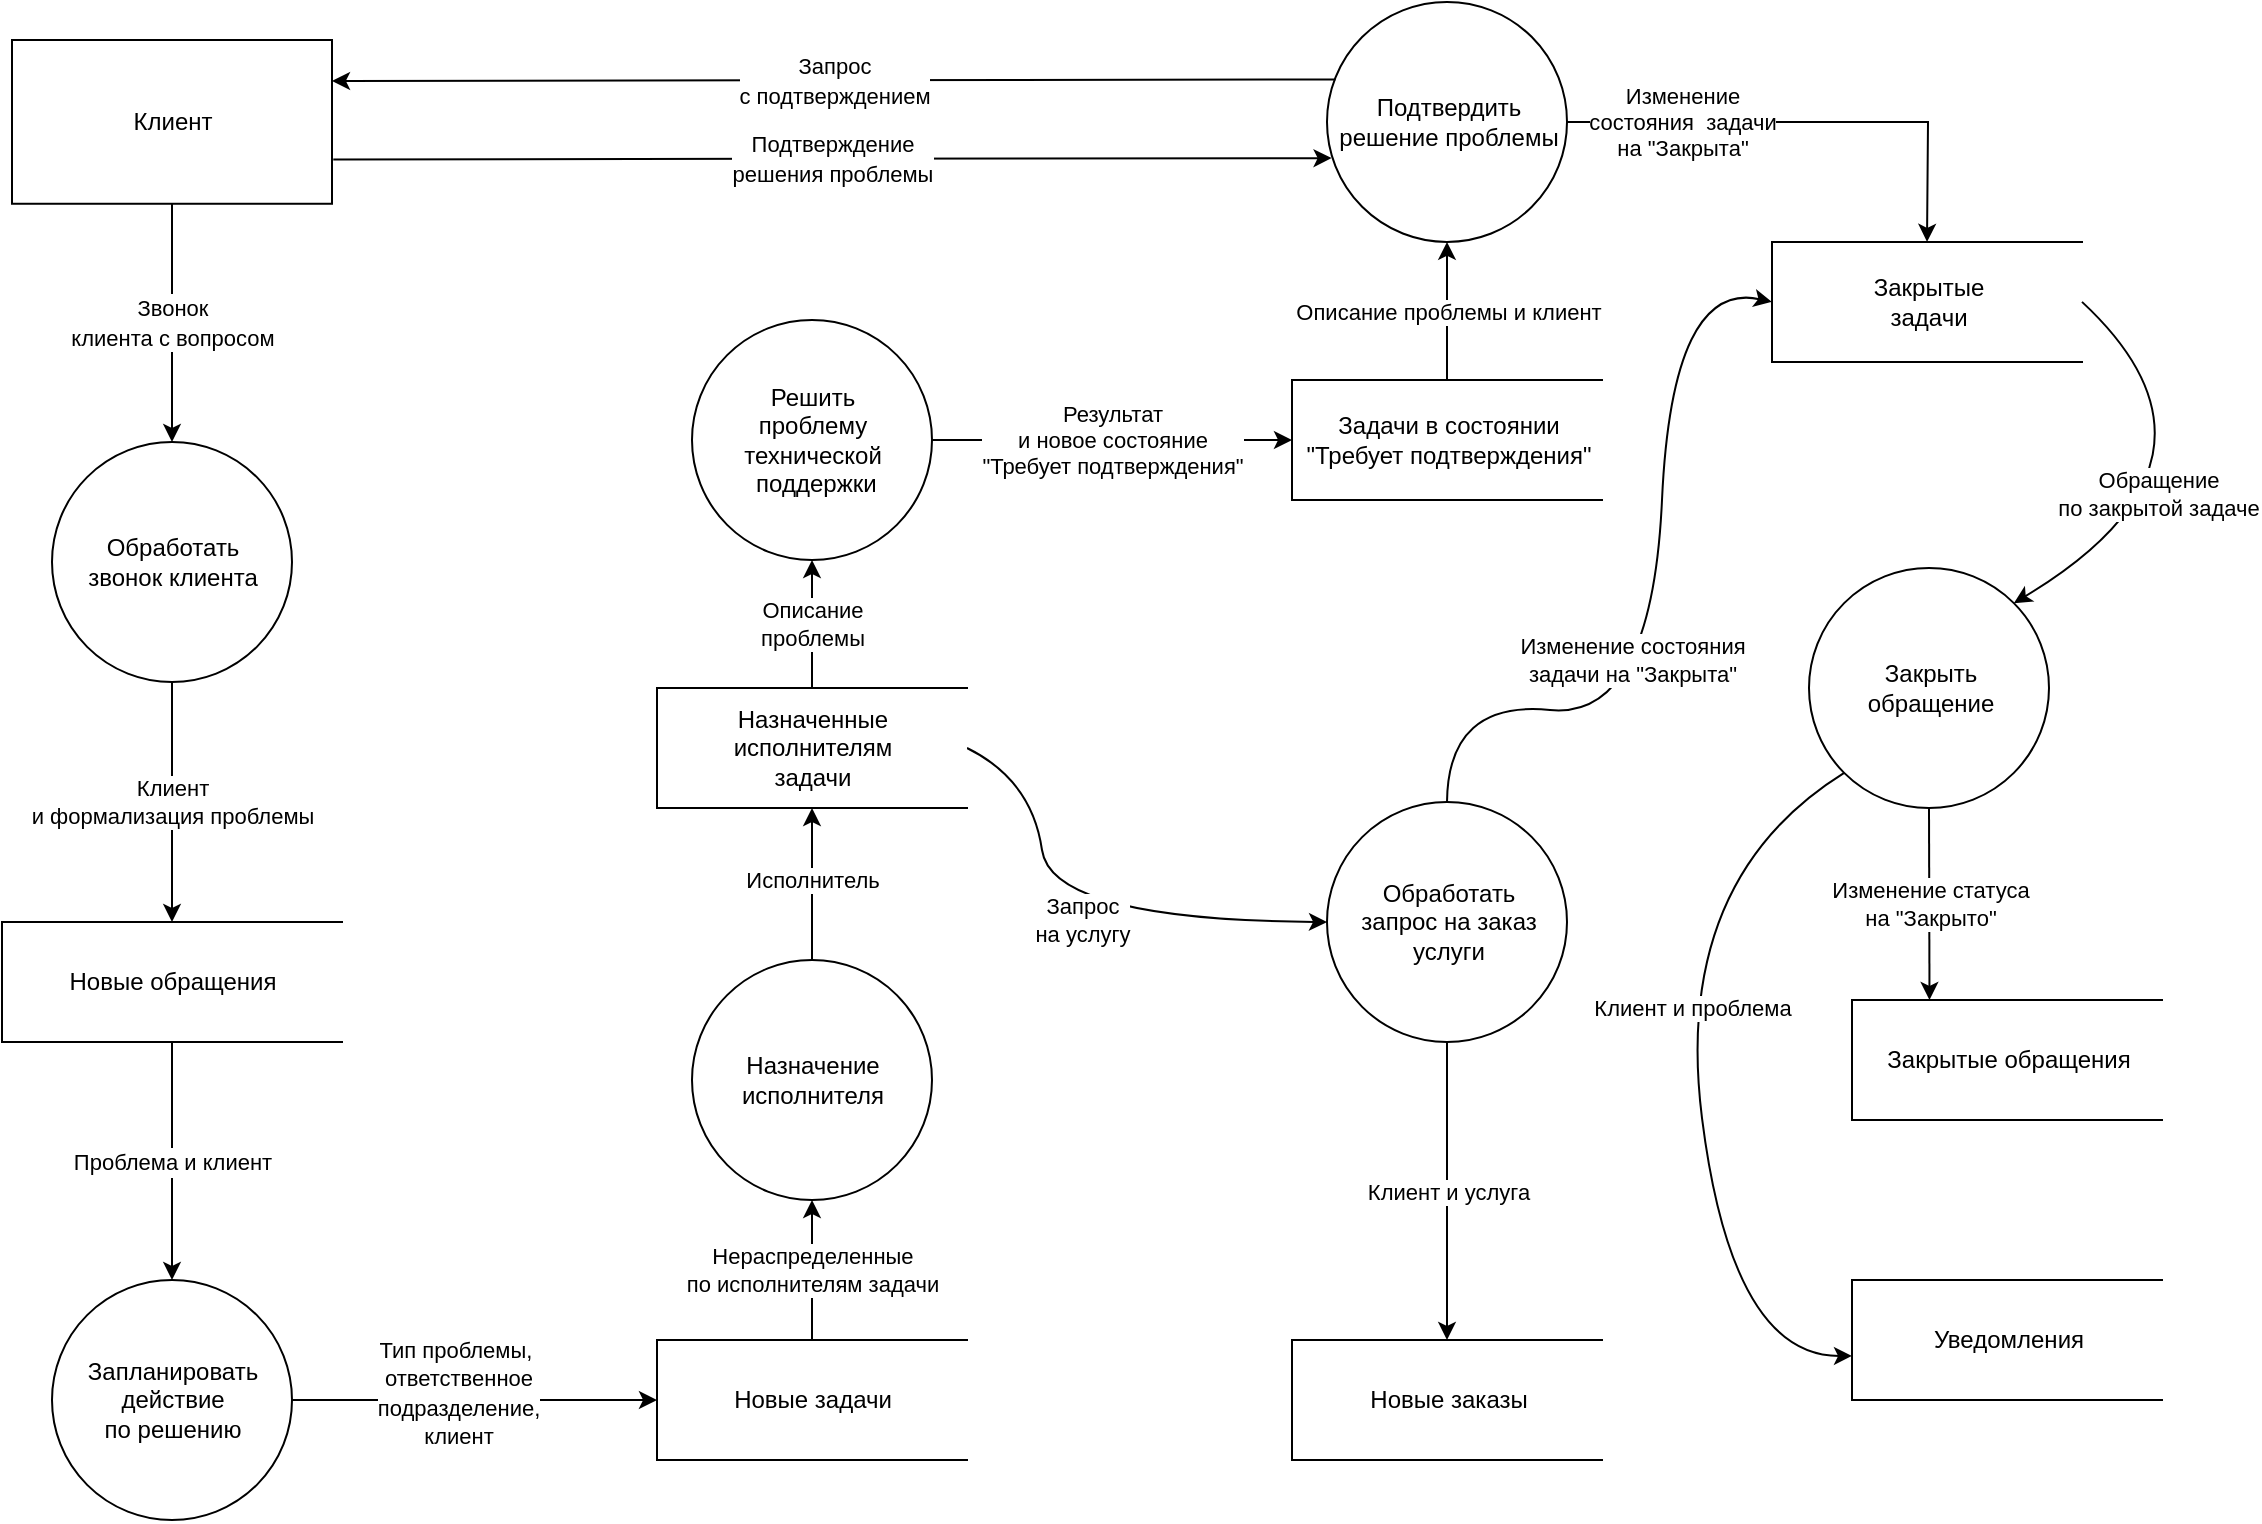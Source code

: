 <mxfile version="20.3.0" type="device" pages="4"><diagram name="Страница 1" id="a8BqA9UVd5ujnqgujZyD"><mxGraphModel dx="1422" dy="865" grid="1" gridSize="10" guides="1" tooltips="1" connect="1" arrows="1" fold="1" page="1" pageScale="1" pageWidth="1169" pageHeight="827" math="0" shadow="0"><root><mxCell id="_FKhUdgU6OP6JG6v3VSw-0"/><mxCell id="_FKhUdgU6OP6JG6v3VSw-1" parent="_FKhUdgU6OP6JG6v3VSw-0"/><mxCell id="s5q2S78wBeGa4A8wYb0C-0" value="&lt;font style=&quot;font-size: 12px;&quot;&gt;Клиент&lt;/font&gt;" style="html=1;dashed=0;whitespace=wrap;" parent="_FKhUdgU6OP6JG6v3VSw-1" vertex="1"><mxGeometry x="40" y="60" width="160" height="81.88" as="geometry"/></mxCell><mxCell id="s5q2S78wBeGa4A8wYb0C-9" value="Клиент &lt;br&gt;и формализация проблемы" style="endArrow=classic;html=1;rounded=0;exitX=0.5;exitY=1;exitDx=0;exitDy=0;" parent="_FKhUdgU6OP6JG6v3VSw-1" source="_QorGNL8OEEsqa2tfvll-0" target="bkXfRU896XSDJxhNIrK5-0" edge="1"><mxGeometry width="50" height="50" relative="1" as="geometry"><mxPoint x="480" y="150" as="sourcePoint"/><mxPoint x="210" y="510" as="targetPoint"/></mxGeometry></mxCell><mxCell id="bkXfRU896XSDJxhNIrK5-0" value="Новые обращения" style="html=1;dashed=0;whitespace=wrap;shape=partialRectangle;right=0;" parent="_FKhUdgU6OP6JG6v3VSw-1" vertex="1"><mxGeometry x="35" y="501" width="170" height="60" as="geometry"/></mxCell><mxCell id="_QorGNL8OEEsqa2tfvll-0" value="&lt;span style=&quot;&quot;&gt;Обработать&lt;br&gt;звонок клиента&lt;br&gt;&lt;/span&gt;" style="shape=ellipse;html=1;dashed=0;whitespace=wrap;perimeter=ellipsePerimeter;" parent="_FKhUdgU6OP6JG6v3VSw-1" vertex="1"><mxGeometry x="60" y="261" width="120" height="120" as="geometry"/></mxCell><mxCell id="_QorGNL8OEEsqa2tfvll-3" value="&lt;span style=&quot;&quot;&gt;Запланировать&lt;br&gt;действие &lt;br&gt;по решению&lt;br&gt;&lt;/span&gt;" style="shape=ellipse;html=1;dashed=0;whitespace=wrap;perimeter=ellipsePerimeter;" parent="_FKhUdgU6OP6JG6v3VSw-1" vertex="1"><mxGeometry x="60" y="680" width="120" height="120" as="geometry"/></mxCell><mxCell id="_QorGNL8OEEsqa2tfvll-14" value="Новые задачи" style="html=1;dashed=0;whitespace=wrap;shape=partialRectangle;right=0;" parent="_FKhUdgU6OP6JG6v3VSw-1" vertex="1"><mxGeometry x="362.5" y="710" width="155" height="60" as="geometry"/></mxCell><mxCell id="_QorGNL8OEEsqa2tfvll-16" value="&lt;span style=&quot;&quot;&gt;Решить&lt;br&gt;проблему&lt;br&gt;технической&lt;br&gt;&amp;nbsp;поддержки&lt;br&gt;&lt;/span&gt;" style="shape=ellipse;html=1;dashed=0;whitespace=wrap;perimeter=ellipsePerimeter;" parent="_FKhUdgU6OP6JG6v3VSw-1" vertex="1"><mxGeometry x="380" y="200.0" width="120" height="120" as="geometry"/></mxCell><mxCell id="_QorGNL8OEEsqa2tfvll-33" value="&lt;font style=&quot;font-size: 11px;&quot;&gt;Звонок &lt;br&gt;клиента с вопросом&lt;/font&gt;" style="endArrow=classic;html=1;rounded=0;fontSize=12;exitX=0.5;exitY=1;exitDx=0;exitDy=0;entryX=0.5;entryY=0;entryDx=0;entryDy=0;" parent="_FKhUdgU6OP6JG6v3VSw-1" source="s5q2S78wBeGa4A8wYb0C-0" target="_QorGNL8OEEsqa2tfvll-0" edge="1"><mxGeometry width="50" height="50" relative="1" as="geometry"><mxPoint x="960" y="540" as="sourcePoint"/><mxPoint x="1010" y="490" as="targetPoint"/></mxGeometry></mxCell><mxCell id="_QorGNL8OEEsqa2tfvll-42" value="&lt;span style=&quot;font-size: 11px;&quot;&gt;Проблема и клиент&lt;/span&gt;" style="endArrow=classic;html=1;rounded=0;fontSize=12;exitX=0.5;exitY=1;exitDx=0;exitDy=0;entryX=0.5;entryY=0;entryDx=0;entryDy=0;" parent="_FKhUdgU6OP6JG6v3VSw-1" edge="1"><mxGeometry width="50" height="50" relative="1" as="geometry"><mxPoint x="120" y="561.0" as="sourcePoint"/><mxPoint x="120" y="680" as="targetPoint"/></mxGeometry></mxCell><mxCell id="_QorGNL8OEEsqa2tfvll-50" value="&lt;span style=&quot;font-size: 11px;&quot;&gt;Тип проблемы,&amp;nbsp;&lt;br&gt;ответственное &lt;br&gt;подразделение,&lt;br&gt;клиент&lt;br&gt;&lt;/span&gt;" style="endArrow=classic;html=1;rounded=0;fontSize=12;exitX=1;exitY=0.5;exitDx=0;exitDy=0;entryX=0;entryY=0.5;entryDx=0;entryDy=0;" parent="_FKhUdgU6OP6JG6v3VSw-1" source="_QorGNL8OEEsqa2tfvll-3" target="_QorGNL8OEEsqa2tfvll-14" edge="1"><mxGeometry x="-0.091" y="3" width="50" height="50" relative="1" as="geometry"><mxPoint x="490" y="610" as="sourcePoint"/><mxPoint x="300" y="750" as="targetPoint"/><mxPoint y="-1" as="offset"/></mxGeometry></mxCell><mxCell id="_QorGNL8OEEsqa2tfvll-51" value="&lt;span style=&quot;&quot;&gt;Обработать &lt;br&gt;запрос на заказ &lt;br&gt;услуги&lt;br&gt;&lt;/span&gt;" style="shape=ellipse;html=1;dashed=0;whitespace=wrap;perimeter=ellipsePerimeter;" parent="_FKhUdgU6OP6JG6v3VSw-1" vertex="1"><mxGeometry x="697.5" y="441" width="120" height="120" as="geometry"/></mxCell><mxCell id="_QorGNL8OEEsqa2tfvll-58" value="Задачи в состоянии&lt;br&gt;&quot;Требует подтверждения&quot;" style="html=1;dashed=0;whitespace=wrap;shape=partialRectangle;right=0;" parent="_FKhUdgU6OP6JG6v3VSw-1" vertex="1"><mxGeometry x="680" y="230" width="155" height="60" as="geometry"/></mxCell><mxCell id="_QorGNL8OEEsqa2tfvll-59" value="&lt;span style=&quot;&quot;&gt;Подтвердить &lt;br&gt;решение проблемы&lt;br&gt;&lt;/span&gt;" style="shape=ellipse;html=1;dashed=0;whitespace=wrap;perimeter=ellipsePerimeter;" parent="_FKhUdgU6OP6JG6v3VSw-1" vertex="1"><mxGeometry x="697.5" y="40.94" width="120" height="120" as="geometry"/></mxCell><mxCell id="_QorGNL8OEEsqa2tfvll-61" value="Закрытые&lt;br&gt;задачи" style="html=1;dashed=0;whitespace=wrap;shape=partialRectangle;right=0;" parent="_FKhUdgU6OP6JG6v3VSw-1" vertex="1"><mxGeometry x="920" y="160.94" width="155" height="60" as="geometry"/></mxCell><mxCell id="_QorGNL8OEEsqa2tfvll-63" value="&lt;span style=&quot;&quot;&gt;Закрыть&lt;br&gt;обращение&lt;br&gt;&lt;/span&gt;" style="shape=ellipse;html=1;dashed=0;whitespace=wrap;perimeter=ellipsePerimeter;" parent="_FKhUdgU6OP6JG6v3VSw-1" vertex="1"><mxGeometry x="938.5" y="324" width="120" height="120" as="geometry"/></mxCell><mxCell id="_QorGNL8OEEsqa2tfvll-64" value="Закрытые обращения" style="html=1;dashed=0;whitespace=wrap;shape=partialRectangle;right=0;" parent="_FKhUdgU6OP6JG6v3VSw-1" vertex="1"><mxGeometry x="960" y="540" width="155" height="60" as="geometry"/></mxCell><mxCell id="_QorGNL8OEEsqa2tfvll-65" value="Уведомления" style="html=1;dashed=0;whitespace=wrap;shape=partialRectangle;right=0;" parent="_FKhUdgU6OP6JG6v3VSw-1" vertex="1"><mxGeometry x="960" y="680" width="155" height="60" as="geometry"/></mxCell><mxCell id="_QorGNL8OEEsqa2tfvll-68" value="Новые заказы" style="html=1;dashed=0;whitespace=wrap;shape=partialRectangle;right=0;" parent="_FKhUdgU6OP6JG6v3VSw-1" vertex="1"><mxGeometry x="680" y="710" width="155" height="60" as="geometry"/></mxCell><mxCell id="_QorGNL8OEEsqa2tfvll-73" value="&lt;span style=&quot;font-size: 11px;&quot;&gt;Запрос &lt;br&gt;с подтверждением&lt;/span&gt;" style="endArrow=classic;html=1;rounded=0;fontSize=12;entryX=1;entryY=0.25;entryDx=0;entryDy=0;exitX=0.035;exitY=0.323;exitDx=0;exitDy=0;exitPerimeter=0;" parent="_FKhUdgU6OP6JG6v3VSw-1" source="_QorGNL8OEEsqa2tfvll-59" target="s5q2S78wBeGa4A8wYb0C-0" edge="1"><mxGeometry width="50" height="50" relative="1" as="geometry"><mxPoint x="380" y="80" as="sourcePoint"/><mxPoint x="130" y="271.0" as="targetPoint"/></mxGeometry></mxCell><mxCell id="_QorGNL8OEEsqa2tfvll-75" value="&lt;span style=&quot;font-size: 11px;&quot;&gt;Подтверждение&lt;br&gt;решения проблемы&lt;br&gt;&lt;/span&gt;" style="endArrow=classic;html=1;rounded=0;fontSize=12;entryX=0.019;entryY=0.651;entryDx=0;entryDy=0;entryPerimeter=0;exitX=1.004;exitY=0.729;exitDx=0;exitDy=0;exitPerimeter=0;" parent="_FKhUdgU6OP6JG6v3VSw-1" source="s5q2S78wBeGa4A8wYb0C-0" target="_QorGNL8OEEsqa2tfvll-59" edge="1"><mxGeometry width="50" height="50" relative="1" as="geometry"><mxPoint x="210" y="110" as="sourcePoint"/><mxPoint x="380" y="119" as="targetPoint"/></mxGeometry></mxCell><mxCell id="_QorGNL8OEEsqa2tfvll-79" value="Описание &lt;br&gt;проблемы" style="endArrow=classic;html=1;rounded=0;fontSize=11;exitX=0.5;exitY=0;exitDx=0;exitDy=0;entryX=0.5;entryY=1;entryDx=0;entryDy=0;" parent="_FKhUdgU6OP6JG6v3VSw-1" source="-1kvfn6ZixIKhNCawFeL-2" target="_QorGNL8OEEsqa2tfvll-16" edge="1"><mxGeometry width="50" height="50" relative="1" as="geometry"><mxPoint x="797.5" y="585.53" as="sourcePoint"/><mxPoint x="570" y="330" as="targetPoint"/></mxGeometry></mxCell><mxCell id="_QorGNL8OEEsqa2tfvll-80" value="Запрос&lt;br&gt;на услугу" style="curved=1;endArrow=classic;html=1;rounded=0;fontSize=11;entryX=0;entryY=0.5;entryDx=0;entryDy=0;exitX=1;exitY=0.5;exitDx=0;exitDy=0;" parent="_FKhUdgU6OP6JG6v3VSw-1" source="-1kvfn6ZixIKhNCawFeL-2" target="_QorGNL8OEEsqa2tfvll-51" edge="1"><mxGeometry width="50" height="50" relative="1" as="geometry"><mxPoint x="897.5" y="585.53" as="sourcePoint"/><mxPoint x="989.5" y="349.53" as="targetPoint"/><Array as="points"><mxPoint x="550" y="430"/><mxPoint x="560" y="500"/></Array></mxGeometry></mxCell><mxCell id="_QorGNL8OEEsqa2tfvll-81" value="Клиент и услуга" style="endArrow=classic;html=1;rounded=0;fontSize=11;entryX=0.5;entryY=0;entryDx=0;entryDy=0;exitX=0.5;exitY=1;exitDx=0;exitDy=0;" parent="_FKhUdgU6OP6JG6v3VSw-1" source="_QorGNL8OEEsqa2tfvll-51" target="_QorGNL8OEEsqa2tfvll-68" edge="1"><mxGeometry width="50" height="50" relative="1" as="geometry"><mxPoint x="997.5" y="335.53" as="sourcePoint"/><mxPoint x="1047.5" y="285.53" as="targetPoint"/></mxGeometry></mxCell><mxCell id="_QorGNL8OEEsqa2tfvll-82" value="Результат &lt;br&gt;и&amp;nbsp;новое состояние&lt;br&gt;&quot;Требует подтверждения&quot;" style="endArrow=classic;html=1;rounded=0;fontSize=11;entryX=0;entryY=0.5;entryDx=0;entryDy=0;exitX=1;exitY=0.5;exitDx=0;exitDy=0;" parent="_FKhUdgU6OP6JG6v3VSw-1" source="_QorGNL8OEEsqa2tfvll-16" target="_QorGNL8OEEsqa2tfvll-58" edge="1"><mxGeometry width="50" height="50" relative="1" as="geometry"><mxPoint x="620" y="140" as="sourcePoint"/><mxPoint x="987.5" y="225.53" as="targetPoint"/></mxGeometry></mxCell><mxCell id="_QorGNL8OEEsqa2tfvll-83" value="Описание проблемы и клиент" style="endArrow=classic;html=1;rounded=0;fontSize=11;entryX=0.5;entryY=1;entryDx=0;entryDy=0;exitX=0.5;exitY=0;exitDx=0;exitDy=0;" parent="_FKhUdgU6OP6JG6v3VSw-1" source="_QorGNL8OEEsqa2tfvll-58" target="_QorGNL8OEEsqa2tfvll-59" edge="1"><mxGeometry width="50" height="50" relative="1" as="geometry"><mxPoint x="747.5" y="145.53" as="sourcePoint"/><mxPoint x="807.5" y="276.53" as="targetPoint"/></mxGeometry></mxCell><mxCell id="_QorGNL8OEEsqa2tfvll-84" value="Изменение состояния &lt;br&gt;задачи&amp;nbsp;на&amp;nbsp;&quot;Закрыта&quot;" style="endArrow=classic;html=1;fontSize=11;exitX=0.5;exitY=0;exitDx=0;exitDy=0;entryX=0;entryY=0.5;entryDx=0;entryDy=0;curved=1;" parent="_FKhUdgU6OP6JG6v3VSw-1" source="_QorGNL8OEEsqa2tfvll-51" target="_QorGNL8OEEsqa2tfvll-61" edge="1"><mxGeometry x="-0.139" y="11" width="50" height="50" relative="1" as="geometry"><mxPoint x="807.5" y="396.53" as="sourcePoint"/><mxPoint x="807.5" y="276.53" as="targetPoint"/><Array as="points"><mxPoint x="758" y="390"/><mxPoint x="860" y="400"/><mxPoint x="870" y="180"/></Array><mxPoint as="offset"/></mxGeometry></mxCell><mxCell id="_QorGNL8OEEsqa2tfvll-87" value="Изменение &lt;br&gt;состояния&amp;nbsp; задачи&lt;br&gt;на &quot;Закрыта&quot;" style="endArrow=classic;html=1;rounded=0;fontSize=11;exitX=1;exitY=0.5;exitDx=0;exitDy=0;entryX=0.5;entryY=0;entryDx=0;entryDy=0;" parent="_FKhUdgU6OP6JG6v3VSw-1" source="_QorGNL8OEEsqa2tfvll-59" target="_QorGNL8OEEsqa2tfvll-61" edge="1"><mxGeometry x="-0.519" width="50" height="50" relative="1" as="geometry"><mxPoint x="857.5" y="16.47" as="sourcePoint"/><mxPoint x="1057.5" y="35.53" as="targetPoint"/><Array as="points"><mxPoint x="998" y="101"/></Array><mxPoint as="offset"/></mxGeometry></mxCell><mxCell id="Oh5mBKJDk__8ns4gwKkB-0" value="Обращение&lt;br&gt;по закрытой задаче" style="curved=1;endArrow=classic;html=1;rounded=0;exitX=1;exitY=0.5;exitDx=0;exitDy=0;entryX=1;entryY=0;entryDx=0;entryDy=0;" parent="_FKhUdgU6OP6JG6v3VSw-1" source="_QorGNL8OEEsqa2tfvll-61" target="_QorGNL8OEEsqa2tfvll-63" edge="1"><mxGeometry x="0.293" y="-9" width="50" height="50" relative="1" as="geometry"><mxPoint x="1166.5" y="201.53" as="sourcePoint"/><mxPoint x="1277.5" y="185.53" as="targetPoint"/><Array as="points"><mxPoint x="1160" y="270"/></Array><mxPoint as="offset"/></mxGeometry></mxCell><mxCell id="-1kvfn6ZixIKhNCawFeL-0" value="&lt;span style=&quot;&quot;&gt;Назначение &lt;br&gt;исполнителя&lt;br&gt;&lt;/span&gt;" style="shape=ellipse;html=1;dashed=0;whitespace=wrap;perimeter=ellipsePerimeter;" parent="_FKhUdgU6OP6JG6v3VSw-1" vertex="1"><mxGeometry x="380" y="520" width="120" height="120" as="geometry"/></mxCell><mxCell id="-1kvfn6ZixIKhNCawFeL-1" value="Нераспределенные &lt;br&gt;по исполнителям задачи" style="endArrow=classic;html=1;rounded=0;fontSize=11;entryX=0.5;entryY=1;entryDx=0;entryDy=0;exitX=0.5;exitY=0;exitDx=0;exitDy=0;" parent="_FKhUdgU6OP6JG6v3VSw-1" source="_QorGNL8OEEsqa2tfvll-14" target="-1kvfn6ZixIKhNCawFeL-0" edge="1"><mxGeometry width="50" height="50" relative="1" as="geometry"><mxPoint x="807.5" y="595.53" as="sourcePoint"/><mxPoint x="807.5" y="516.53" as="targetPoint"/><Array as="points"><mxPoint x="440" y="660"/></Array></mxGeometry></mxCell><mxCell id="-1kvfn6ZixIKhNCawFeL-2" value="Назначенные &lt;br&gt;исполнителям&lt;br&gt;задачи" style="html=1;dashed=0;whitespace=wrap;shape=partialRectangle;right=0;" parent="_FKhUdgU6OP6JG6v3VSw-1" vertex="1"><mxGeometry x="362.5" y="384" width="155" height="60" as="geometry"/></mxCell><mxCell id="-1kvfn6ZixIKhNCawFeL-3" value="Исполнитель" style="endArrow=classic;html=1;rounded=0;fontSize=11;exitX=0.5;exitY=0;exitDx=0;exitDy=0;entryX=0.5;entryY=1;entryDx=0;entryDy=0;" parent="_FKhUdgU6OP6JG6v3VSw-1" source="-1kvfn6ZixIKhNCawFeL-0" target="-1kvfn6ZixIKhNCawFeL-2" edge="1"><mxGeometry x="0.053" width="50" height="50" relative="1" as="geometry"><mxPoint x="440" y="360" as="sourcePoint"/><mxPoint x="430" y="430" as="targetPoint"/><Array as="points"/><mxPoint as="offset"/></mxGeometry></mxCell><mxCell id="-1kvfn6ZixIKhNCawFeL-7" value="Изменение статуса&lt;br&gt;на &quot;Закрыто&quot;" style="endArrow=classic;html=1;curved=1;exitX=0.5;exitY=1;exitDx=0;exitDy=0;entryX=0.25;entryY=0;entryDx=0;entryDy=0;" parent="_FKhUdgU6OP6JG6v3VSw-1" source="_QorGNL8OEEsqa2tfvll-63" target="_QorGNL8OEEsqa2tfvll-64" edge="1"><mxGeometry width="50" height="50" relative="1" as="geometry"><mxPoint x="920" y="460" as="sourcePoint"/><mxPoint x="910" y="560" as="targetPoint"/></mxGeometry></mxCell><mxCell id="-1kvfn6ZixIKhNCawFeL-8" value="Клиент и проблема" style="curved=1;endArrow=classic;html=1;rounded=0;exitX=0;exitY=1;exitDx=0;exitDy=0;entryX=0;entryY=0.633;entryDx=0;entryDy=0;entryPerimeter=0;" parent="_FKhUdgU6OP6JG6v3VSw-1" source="_QorGNL8OEEsqa2tfvll-63" target="_QorGNL8OEEsqa2tfvll-65" edge="1"><mxGeometry x="-0.17" y="2" width="50" height="50" relative="1" as="geometry"><mxPoint x="884.07" y="455.68" as="sourcePoint"/><mxPoint x="849.996" y="606.314" as="targetPoint"/><Array as="points"><mxPoint x="870" y="480"/><mxPoint x="900" y="718"/></Array><mxPoint as="offset"/></mxGeometry></mxCell></root></mxGraphModel></diagram><diagram name="Копия Страница 1" id="OEfewZnR2KkwliLayD4Q"><mxGraphModel dx="1422" dy="865" grid="1" gridSize="10" guides="1" tooltips="1" connect="1" arrows="1" fold="1" page="1" pageScale="1" pageWidth="1169" pageHeight="827" math="0" shadow="0"><root><mxCell id="3AWddz-iU3LZQYLlMrtQ-0"/><mxCell id="3AWddz-iU3LZQYLlMrtQ-1" parent="3AWddz-iU3LZQYLlMrtQ-0"/><mxCell id="3AWddz-iU3LZQYLlMrtQ-2" value="&lt;font style=&quot;font-size: 14px&quot;&gt;Пользователь&lt;/font&gt;" style="html=1;dashed=0;whitespace=wrap;" vertex="1" parent="3AWddz-iU3LZQYLlMrtQ-1"><mxGeometry x="110" y="400" width="210" height="119" as="geometry"/></mxCell><mxCell id="3AWddz-iU3LZQYLlMrtQ-3" value="&lt;span style=&quot;font-size: 14px;&quot;&gt;Регистрация &lt;br&gt;обращения&lt;br&gt;&lt;/span&gt;" style="shape=ellipse;html=1;dashed=0;whitespace=wrap;perimeter=ellipsePerimeter;" vertex="1" parent="3AWddz-iU3LZQYLlMrtQ-1"><mxGeometry x="1550" y="240" width="140" height="130.25" as="geometry"/></mxCell><mxCell id="3AWddz-iU3LZQYLlMrtQ-4" value="" style="endArrow=classic;html=1;rounded=0;exitX=0.25;exitY=1;exitDx=0;exitDy=0;entryX=0.25;entryY=0;entryDx=0;entryDy=0;" edge="1" parent="3AWddz-iU3LZQYLlMrtQ-1" source="3AWddz-iU3LZQYLlMrtQ-12" target="3AWddz-iU3LZQYLlMrtQ-2"><mxGeometry width="50" height="50" relative="1" as="geometry"><mxPoint x="460" y="304.12" as="sourcePoint"/><mxPoint x="280" y="479" as="targetPoint"/></mxGeometry></mxCell><mxCell id="3AWddz-iU3LZQYLlMrtQ-5" value="Информация &lt;br&gt;о проблеме" style="edgeLabel;html=1;align=center;verticalAlign=middle;resizable=0;points=[];" vertex="1" connectable="0" parent="3AWddz-iU3LZQYLlMrtQ-4"><mxGeometry x="-0.517" y="-1" relative="1" as="geometry"><mxPoint x="1" y="32" as="offset"/></mxGeometry></mxCell><mxCell id="3AWddz-iU3LZQYLlMrtQ-6" value="&lt;span style=&quot;font-size: 14px;&quot;&gt;Создание задачи&lt;/span&gt;" style="shape=ellipse;html=1;dashed=0;whitespace=wrap;perimeter=ellipsePerimeter;" vertex="1" parent="3AWddz-iU3LZQYLlMrtQ-1"><mxGeometry x="1830" y="240" width="140" height="130.25" as="geometry"/></mxCell><mxCell id="3AWddz-iU3LZQYLlMrtQ-7" value="Информация&lt;br&gt;об обращении" style="endArrow=classic;html=1;rounded=0;exitX=1;exitY=0.5;exitDx=0;exitDy=0;entryX=0;entryY=0.5;entryDx=0;entryDy=0;" edge="1" parent="3AWddz-iU3LZQYLlMrtQ-1" source="3AWddz-iU3LZQYLlMrtQ-3" target="3AWddz-iU3LZQYLlMrtQ-6"><mxGeometry y="-20" width="50" height="50" relative="1" as="geometry"><mxPoint x="1700" y="304.62" as="sourcePoint"/><mxPoint x="1790" y="304.62" as="targetPoint"/><mxPoint as="offset"/></mxGeometry></mxCell><mxCell id="3AWddz-iU3LZQYLlMrtQ-8" value="Обращение" style="html=1;dashed=0;whitespace=wrap;shape=partialRectangle;right=0;" vertex="1" parent="3AWddz-iU3LZQYLlMrtQ-1"><mxGeometry x="1550" y="465.62" width="140" height="30" as="geometry"/></mxCell><mxCell id="3AWddz-iU3LZQYLlMrtQ-9" value="Описание задачи" style="endArrow=classic;html=1;rounded=0;exitX=0.5;exitY=1;exitDx=0;exitDy=0;entryX=0.5;entryY=0;entryDx=0;entryDy=0;" edge="1" parent="3AWddz-iU3LZQYLlMrtQ-1" source="3AWddz-iU3LZQYLlMrtQ-6" target="3AWddz-iU3LZQYLlMrtQ-11"><mxGeometry width="50" height="50" relative="1" as="geometry"><mxPoint x="1740.0" y="315.125" as="sourcePoint"/><mxPoint x="2010" y="415.62" as="targetPoint"/></mxGeometry></mxCell><mxCell id="3AWddz-iU3LZQYLlMrtQ-10" value="Описание &lt;br&gt;проблемы" style="endArrow=classic;html=1;rounded=0;exitX=0.5;exitY=1;exitDx=0;exitDy=0;entryX=0.5;entryY=0;entryDx=0;entryDy=0;" edge="1" parent="3AWddz-iU3LZQYLlMrtQ-1" source="3AWddz-iU3LZQYLlMrtQ-3" target="3AWddz-iU3LZQYLlMrtQ-8"><mxGeometry width="50" height="50" relative="1" as="geometry"><mxPoint x="1870" y="380.25" as="sourcePoint"/><mxPoint x="1870" y="475.62" as="targetPoint"/></mxGeometry></mxCell><mxCell id="3AWddz-iU3LZQYLlMrtQ-11" value="Задача" style="html=1;dashed=0;whitespace=wrap;shape=partialRectangle;right=0;" vertex="1" parent="3AWddz-iU3LZQYLlMrtQ-1"><mxGeometry x="1830" y="465.62" width="140" height="30" as="geometry"/></mxCell><mxCell id="3AWddz-iU3LZQYLlMrtQ-12" value="&lt;font style=&quot;font-size: 14px&quot;&gt;Клиент&lt;/font&gt;" style="html=1;dashed=0;whitespace=wrap;" vertex="1" parent="3AWddz-iU3LZQYLlMrtQ-1"><mxGeometry x="110" y="120" width="210" height="119" as="geometry"/></mxCell><mxCell id="3AWddz-iU3LZQYLlMrtQ-13" value="&lt;span style=&quot;font-size: 14px;&quot;&gt;Обработка &lt;br&gt;задачи&lt;br&gt;&lt;/span&gt;" style="shape=ellipse;html=1;dashed=0;whitespace=wrap;perimeter=ellipsePerimeter;" vertex="1" parent="3AWddz-iU3LZQYLlMrtQ-1"><mxGeometry x="1040" y="400" width="120" height="120" as="geometry"/></mxCell><mxCell id="3AWddz-iU3LZQYLlMrtQ-14" value="Описание &lt;br&gt;проблемы" style="endArrow=classic;html=1;rounded=0;exitX=1;exitY=0.5;exitDx=0;exitDy=0;entryX=0;entryY=0.5;entryDx=0;entryDy=0;" edge="1" parent="3AWddz-iU3LZQYLlMrtQ-1" source="3AWddz-iU3LZQYLlMrtQ-2" target="3AWddz-iU3LZQYLlMrtQ-17"><mxGeometry width="50" height="50" relative="1" as="geometry"><mxPoint x="320" y="510.25" as="sourcePoint"/><mxPoint x="450" y="460" as="targetPoint"/></mxGeometry></mxCell><mxCell id="3AWddz-iU3LZQYLlMrtQ-15" value="" style="endArrow=classic;html=1;rounded=0;entryX=0.75;entryY=1;entryDx=0;entryDy=0;exitX=0.75;exitY=0;exitDx=0;exitDy=0;" edge="1" parent="3AWddz-iU3LZQYLlMrtQ-1" source="3AWddz-iU3LZQYLlMrtQ-2" target="3AWddz-iU3LZQYLlMrtQ-12"><mxGeometry width="50" height="50" relative="1" as="geometry"><mxPoint x="670" y="380" as="sourcePoint"/><mxPoint x="670" y="210" as="targetPoint"/></mxGeometry></mxCell><mxCell id="3AWddz-iU3LZQYLlMrtQ-16" value="Уведомление &lt;br&gt;о решении" style="edgeLabel;html=1;align=center;verticalAlign=middle;resizable=0;points=[];" vertex="1" connectable="0" parent="3AWddz-iU3LZQYLlMrtQ-15"><mxGeometry x="-0.517" y="-1" relative="1" as="geometry"><mxPoint x="1" y="-51" as="offset"/></mxGeometry></mxCell><mxCell id="3AWddz-iU3LZQYLlMrtQ-17" value="&lt;span style=&quot;font-size: 14px;&quot;&gt;Создание&lt;br&gt;обращения&lt;br&gt;&lt;/span&gt;" style="shape=ellipse;html=1;dashed=0;whitespace=wrap;perimeter=ellipsePerimeter;" vertex="1" parent="3AWddz-iU3LZQYLlMrtQ-1"><mxGeometry x="480" y="400" width="120" height="120" as="geometry"/></mxCell><mxCell id="3AWddz-iU3LZQYLlMrtQ-18" value="Обращение" style="html=1;dashed=0;whitespace=wrap;shape=partialRectangle;right=0;" vertex="1" parent="3AWddz-iU3LZQYLlMrtQ-1"><mxGeometry x="470" y="611" width="140" height="30" as="geometry"/></mxCell><mxCell id="3AWddz-iU3LZQYLlMrtQ-19" value="Обращение" style="endArrow=classic;html=1;rounded=0;exitX=0.5;exitY=1;exitDx=0;exitDy=0;entryX=0.5;entryY=0;entryDx=0;entryDy=0;" edge="1" parent="3AWddz-iU3LZQYLlMrtQ-1" source="3AWddz-iU3LZQYLlMrtQ-17" target="3AWddz-iU3LZQYLlMrtQ-18"><mxGeometry width="50" height="50" relative="1" as="geometry"><mxPoint x="370" y="470.5" as="sourcePoint"/><mxPoint x="490" y="471" as="targetPoint"/></mxGeometry></mxCell><mxCell id="3AWddz-iU3LZQYLlMrtQ-20" value="&lt;span style=&quot;font-size: 14px;&quot;&gt;Создание задачи&lt;br&gt;&lt;/span&gt;" style="shape=ellipse;html=1;dashed=0;whitespace=wrap;perimeter=ellipsePerimeter;" vertex="1" parent="3AWddz-iU3LZQYLlMrtQ-1"><mxGeometry x="760" y="400" width="120" height="120" as="geometry"/></mxCell><mxCell id="3AWddz-iU3LZQYLlMrtQ-21" value="Идентификатор&lt;br&gt;обращения" style="endArrow=classic;html=1;rounded=0;exitX=1;exitY=0.5;exitDx=0;exitDy=0;entryX=0;entryY=0.5;entryDx=0;entryDy=0;" edge="1" parent="3AWddz-iU3LZQYLlMrtQ-1" source="3AWddz-iU3LZQYLlMrtQ-17" target="3AWddz-iU3LZQYLlMrtQ-20"><mxGeometry width="50" height="50" relative="1" as="geometry"><mxPoint x="520" y="261" as="sourcePoint"/><mxPoint x="790" y="261" as="targetPoint"/></mxGeometry></mxCell><mxCell id="3AWddz-iU3LZQYLlMrtQ-22" value="Задача" style="html=1;dashed=0;whitespace=wrap;shape=partialRectangle;right=0;" vertex="1" parent="3AWddz-iU3LZQYLlMrtQ-1"><mxGeometry x="750" y="611" width="140" height="30" as="geometry"/></mxCell><mxCell id="3AWddz-iU3LZQYLlMrtQ-23" value="Задача" style="endArrow=classic;html=1;rounded=0;exitX=0.5;exitY=1;exitDx=0;exitDy=0;entryX=0.5;entryY=0;entryDx=0;entryDy=0;" edge="1" parent="3AWddz-iU3LZQYLlMrtQ-1" source="3AWddz-iU3LZQYLlMrtQ-20" target="3AWddz-iU3LZQYLlMrtQ-22"><mxGeometry width="50" height="50" relative="1" as="geometry"><mxPoint x="990" y="540" as="sourcePoint"/><mxPoint x="990" y="630" as="targetPoint"/></mxGeometry></mxCell><mxCell id="3AWddz-iU3LZQYLlMrtQ-24" value="Задача" style="html=1;dashed=0;whitespace=wrap;shape=partialRectangle;right=0;" vertex="1" parent="3AWddz-iU3LZQYLlMrtQ-1"><mxGeometry x="1020" y="610" width="140" height="30" as="geometry"/></mxCell><mxCell id="3AWddz-iU3LZQYLlMrtQ-25" value="" style="endArrow=classic;html=1;rounded=0;exitX=0.25;exitY=0;exitDx=0;exitDy=0;entryX=0;entryY=1;entryDx=0;entryDy=0;" edge="1" parent="3AWddz-iU3LZQYLlMrtQ-1" source="3AWddz-iU3LZQYLlMrtQ-24" target="3AWddz-iU3LZQYLlMrtQ-13"><mxGeometry width="50" height="50" relative="1" as="geometry"><mxPoint x="940" y="480" as="sourcePoint"/><mxPoint x="1080" y="530" as="targetPoint"/></mxGeometry></mxCell><mxCell id="3AWddz-iU3LZQYLlMrtQ-26" value="&lt;span style=&quot;font-size: 14px;&quot;&gt;Закрытие &lt;br&gt;задачи&lt;br&gt;&lt;/span&gt;" style="shape=ellipse;html=1;dashed=0;whitespace=wrap;perimeter=ellipsePerimeter;" vertex="1" parent="3AWddz-iU3LZQYLlMrtQ-1"><mxGeometry x="1049" y="119" width="120" height="120" as="geometry"/></mxCell></root></mxGraphModel></diagram><diagram id="Cv2WecSHMg4hxaco8dxQ" name="Страница 2"><mxGraphModel dx="1422" dy="865" grid="1" gridSize="10" guides="1" tooltips="1" connect="1" arrows="1" fold="1" page="1" pageScale="1" pageWidth="1169" pageHeight="827" math="0" shadow="0"><root><mxCell id="0"/><mxCell id="1" parent="0"/><mxCell id="XuCB79P90Q4UhHEZpvHZ-1" value="&lt;font style=&quot;font-size: 14px&quot;&gt;Пользователь&lt;/font&gt;" style="html=1;dashed=0;whitespace=wrap;" parent="1" vertex="1"><mxGeometry x="80" y="280" width="120" height="79" as="geometry"/></mxCell><mxCell id="zY1VpDRA61kJuyzwhwpg-1" value="&lt;span style=&quot;font-size: 14px;&quot;&gt;Регистрация &lt;br&gt;обращения&lt;br&gt;&lt;/span&gt;" style="shape=ellipse;html=1;dashed=0;whitespace=wrap;perimeter=ellipsePerimeter;" parent="1" vertex="1"><mxGeometry x="360" y="254.38" width="140" height="130.25" as="geometry"/></mxCell><mxCell id="zY1VpDRA61kJuyzwhwpg-2" value="" style="endArrow=classic;html=1;rounded=0;exitX=1;exitY=0.5;exitDx=0;exitDy=0;entryX=0;entryY=0.5;entryDx=0;entryDy=0;" parent="1" source="XuCB79P90Q4UhHEZpvHZ-1" target="zY1VpDRA61kJuyzwhwpg-1" edge="1"><mxGeometry width="50" height="50" relative="1" as="geometry"><mxPoint x="570" y="480" as="sourcePoint"/><mxPoint x="620" y="430" as="targetPoint"/></mxGeometry></mxCell><mxCell id="-XzVxFhwnWolLlKuu9G8-7" value="Информация &lt;br&gt;о проблеме" style="edgeLabel;html=1;align=center;verticalAlign=middle;resizable=0;points=[];" parent="zY1VpDRA61kJuyzwhwpg-2" vertex="1" connectable="0"><mxGeometry x="-0.517" y="-1" relative="1" as="geometry"><mxPoint x="31" y="20" as="offset"/></mxGeometry></mxCell><mxCell id="zY1VpDRA61kJuyzwhwpg-3" value="&lt;span style=&quot;font-size: 14px;&quot;&gt;Создание задачи&lt;/span&gt;" style="shape=ellipse;html=1;dashed=0;whitespace=wrap;perimeter=ellipsePerimeter;" parent="1" vertex="1"><mxGeometry x="640" y="254.38" width="140" height="130.25" as="geometry"/></mxCell><mxCell id="zY1VpDRA61kJuyzwhwpg-4" value="Информация&lt;br&gt;об обращении" style="endArrow=classic;html=1;rounded=0;exitX=1;exitY=0.5;exitDx=0;exitDy=0;entryX=0;entryY=0.5;entryDx=0;entryDy=0;" parent="1" source="zY1VpDRA61kJuyzwhwpg-1" target="zY1VpDRA61kJuyzwhwpg-3" edge="1"><mxGeometry y="-20" width="50" height="50" relative="1" as="geometry"><mxPoint x="510" y="319" as="sourcePoint"/><mxPoint x="600" y="319" as="targetPoint"/><mxPoint as="offset"/></mxGeometry></mxCell><mxCell id="-XzVxFhwnWolLlKuu9G8-1" value="Обращение" style="html=1;dashed=0;whitespace=wrap;shape=partialRectangle;right=0;" parent="1" vertex="1"><mxGeometry x="360" y="480" width="140" height="30" as="geometry"/></mxCell><mxCell id="-XzVxFhwnWolLlKuu9G8-3" value="Описание задачи" style="endArrow=classic;html=1;rounded=0;exitX=0.5;exitY=1;exitDx=0;exitDy=0;entryX=0.5;entryY=0;entryDx=0;entryDy=0;" parent="1" source="zY1VpDRA61kJuyzwhwpg-3" target="-XzVxFhwnWolLlKuu9G8-5" edge="1"><mxGeometry width="50" height="50" relative="1" as="geometry"><mxPoint x="550.0" y="329.505" as="sourcePoint"/><mxPoint x="820" y="430" as="targetPoint"/></mxGeometry></mxCell><mxCell id="-XzVxFhwnWolLlKuu9G8-4" value="Описание &lt;br&gt;проблемы" style="endArrow=classic;html=1;rounded=0;exitX=0.5;exitY=1;exitDx=0;exitDy=0;entryX=0.5;entryY=0;entryDx=0;entryDy=0;" parent="1" source="zY1VpDRA61kJuyzwhwpg-1" target="-XzVxFhwnWolLlKuu9G8-1" edge="1"><mxGeometry width="50" height="50" relative="1" as="geometry"><mxPoint x="680" y="394.63" as="sourcePoint"/><mxPoint x="680" y="490" as="targetPoint"/></mxGeometry></mxCell><mxCell id="-XzVxFhwnWolLlKuu9G8-5" value="Задача" style="html=1;dashed=0;whitespace=wrap;shape=partialRectangle;right=0;" parent="1" vertex="1"><mxGeometry x="640" y="480" width="140" height="30" as="geometry"/></mxCell></root></mxGraphModel></diagram><diagram id="V8UnHb4eYJ31J3LlffqD" name="Page-1"><mxGraphModel dx="1422" dy="865" grid="1" gridSize="10" guides="1" tooltips="1" connect="1" arrows="1" fold="1" page="1" pageScale="1" pageWidth="1169" pageHeight="827" math="0" shadow="0"><root><mxCell id="0"/><mxCell id="1" parent="0"/><mxCell id="XtXEU2-mA_rgMrlPba1Q-1" value="&lt;font style=&quot;font-size: 14px&quot;&gt;Создание&lt;br&gt;3D моделей&lt;br&gt;объектов&lt;/font&gt;" style="shape=ellipse;html=1;dashed=0;whitespace=wrap;perimeter=ellipsePerimeter;" parent="1" vertex="1"><mxGeometry x="320" y="297.5" width="159" height="159.5" as="geometry"/></mxCell><mxCell id="XtXEU2-mA_rgMrlPba1Q-2" value="&lt;font style=&quot;font-size: 14px&quot;&gt;Пользователь&lt;/font&gt;" style="html=1;dashed=0;whitespace=wrap;" parent="1" vertex="1"><mxGeometry x="61" y="337.75" width="120" height="79" as="geometry"/></mxCell><mxCell id="XtXEU2-mA_rgMrlPba1Q-3" value="&lt;font style=&quot;font-size: 14px&quot;&gt;Создание&lt;br&gt;сцены&lt;/font&gt;&lt;br&gt;(&lt;span style=&quot;font-size: 11px ; background-color: rgb(255 , 255 , 255)&quot;&gt;расположение 3D объектов,&lt;/span&gt;&lt;br style=&quot;font-size: 11px&quot;&gt;&lt;span style=&quot;font-size: 11px ; background-color: rgb(255 , 255 , 255)&quot;&gt;источники света,&lt;/span&gt;&lt;br style=&quot;font-size: 11px&quot;&gt;&lt;span style=&quot;font-size: 11px ; background-color: rgb(255 , 255 , 255)&quot;&gt;камеры)&lt;/span&gt;" style="shape=ellipse;html=1;dashed=0;whitespace=wrap;perimeter=ellipsePerimeter;" parent="1" vertex="1"><mxGeometry x="618" y="297.5" width="161" height="159.5" as="geometry"/></mxCell><mxCell id="XtXEU2-mA_rgMrlPba1Q-7" value="" style="endArrow=classic;html=1;rounded=0;entryX=0;entryY=0.5;entryDx=0;entryDy=0;exitX=1;exitY=0.5;exitDx=0;exitDy=0;" parent="1" source="XtXEU2-mA_rgMrlPba1Q-2" target="XtXEU2-mA_rgMrlPba1Q-1" edge="1"><mxGeometry width="50" height="50" relative="1" as="geometry"><mxPoint x="267" y="377" as="sourcePoint"/><mxPoint x="287" y="327" as="targetPoint"/></mxGeometry></mxCell><mxCell id="XtXEU2-mA_rgMrlPba1Q-8" value="3D модели&lt;br&gt;объектов" style="endArrow=classic;html=1;rounded=0;entryX=0;entryY=0.5;entryDx=0;entryDy=0;exitX=1;exitY=0.5;exitDx=0;exitDy=0;" parent="1" source="XtXEU2-mA_rgMrlPba1Q-1" target="XtXEU2-mA_rgMrlPba1Q-3" edge="1"><mxGeometry x="-0.012" y="-20" width="50" height="50" relative="1" as="geometry"><mxPoint x="578" y="378" as="sourcePoint"/><mxPoint x="639.0" y="377.58" as="targetPoint"/><mxPoint as="offset"/></mxGeometry></mxCell><mxCell id="XtXEU2-mA_rgMrlPba1Q-9" value="Сцена и камера&lt;br&gt;(точка просмотра)" style="endArrow=classic;html=1;rounded=0;entryX=0.5;entryY=0;entryDx=0;entryDy=0;exitX=0.5;exitY=1;exitDx=0;exitDy=0;" parent="1" source="XtXEU2-mA_rgMrlPba1Q-3" target="1aAxMO9aCBu9uGsZTADw-1" edge="1"><mxGeometry x="0.05" y="57" width="50" height="50" relative="1" as="geometry"><mxPoint x="725" y="457" as="sourcePoint"/><mxPoint x="698.5" y="558" as="targetPoint"/><mxPoint as="offset"/></mxGeometry></mxCell><mxCell id="XtXEU2-mA_rgMrlPba1Q-10" value="" style="endArrow=classic;html=1;rounded=0;entryX=0;entryY=0.5;entryDx=0;entryDy=0;exitX=1;exitY=0.5;exitDx=0;exitDy=0;" parent="1" source="1aAxMO9aCBu9uGsZTADw-1" target="XtXEU2-mA_rgMrlPba1Q-13" edge="1"><mxGeometry width="50" height="50" relative="1" as="geometry"><mxPoint x="769" y="637.83" as="sourcePoint"/><mxPoint x="889" y="637.83" as="targetPoint"/></mxGeometry></mxCell><mxCell id="1aAxMO9aCBu9uGsZTADw-9" value="&lt;font style=&quot;font-size: 11px&quot;&gt;2D изображение&lt;/font&gt;" style="edgeLabel;html=1;align=center;verticalAlign=middle;resizable=0;points=[];fontSize=14;" parent="XtXEU2-mA_rgMrlPba1Q-10" vertex="1" connectable="0"><mxGeometry x="-0.219" y="-1" relative="1" as="geometry"><mxPoint x="14" y="15" as="offset"/></mxGeometry></mxCell><mxCell id="XtXEU2-mA_rgMrlPba1Q-13" value="Файл&lt;br&gt;в формате BMP" style="html=1;dashed=0;whitespace=wrap;" parent="1" vertex="1"><mxGeometry x="922" y="599.5" width="120" height="79" as="geometry"/></mxCell><mxCell id="XtXEU2-mA_rgMrlPba1Q-14" value="&lt;font style=&quot;font-size: 14px&quot;&gt;Файл&lt;br&gt;в формате 3DS&lt;/font&gt;" style="html=1;dashed=0;whitespace=wrap;" parent="1" vertex="1"><mxGeometry x="339.5" y="118" width="120" height="79" as="geometry"/></mxCell><mxCell id="XtXEU2-mA_rgMrlPba1Q-15" value="Запись/чтение&lt;br&gt;3D модели в файл" style="endArrow=classic;html=1;rounded=0;exitX=0.313;exitY=0.032;exitDx=0;exitDy=0;exitPerimeter=0;entryX=0.25;entryY=1;entryDx=0;entryDy=0;" parent="1" source="XtXEU2-mA_rgMrlPba1Q-1" target="XtXEU2-mA_rgMrlPba1Q-14" edge="1"><mxGeometry x="0.052" y="-30" width="50" height="50" relative="1" as="geometry"><mxPoint x="333.341" y="322.379" as="sourcePoint"/><mxPoint x="400" y="237" as="targetPoint"/><mxPoint as="offset"/></mxGeometry></mxCell><mxCell id="XtXEU2-mA_rgMrlPba1Q-16" value="&lt;font style=&quot;font-size: 14px&quot;&gt;Файл&lt;br&gt;в формате 3DS&lt;/font&gt;" style="html=1;dashed=0;whitespace=wrap;" parent="1" vertex="1"><mxGeometry x="638.5" y="118" width="120" height="79" as="geometry"/></mxCell><mxCell id="XtXEU2-mA_rgMrlPba1Q-18" value="" style="endArrow=classic;html=1;rounded=0;entryX=0.685;entryY=0.034;entryDx=0;entryDy=0;entryPerimeter=0;exitX=0.75;exitY=1;exitDx=0;exitDy=0;" parent="1" source="XtXEU2-mA_rgMrlPba1Q-14" target="XtXEU2-mA_rgMrlPba1Q-1" edge="1"><mxGeometry x="-0.056" y="40" width="50" height="50" relative="1" as="geometry"><mxPoint x="430" y="217" as="sourcePoint"/><mxPoint x="440" y="317" as="targetPoint"/><mxPoint as="offset"/></mxGeometry></mxCell><mxCell id="1aAxMO9aCBu9uGsZTADw-1" value="&lt;font style=&quot;font-size: 14px&quot;&gt;Рендеринг&lt;/font&gt;" style="shape=ellipse;html=1;dashed=0;whitespace=wrap;perimeter=ellipsePerimeter;" parent="1" vertex="1"><mxGeometry x="618.5" y="559" width="160" height="160" as="geometry"/></mxCell><mxCell id="1aAxMO9aCBu9uGsZTADw-2" value="Запись/чтение&lt;br&gt;сцены в файл" style="endArrow=classic;html=1;rounded=0;exitX=0.309;exitY=0.039;exitDx=0;exitDy=0;exitPerimeter=0;" parent="1" source="XtXEU2-mA_rgMrlPba1Q-3" edge="1"><mxGeometry x="0.066" y="-30" width="50" height="50" relative="1" as="geometry"><mxPoint x="667.996" y="280.713" as="sourcePoint"/><mxPoint x="668.25" y="197" as="targetPoint"/><mxPoint as="offset"/></mxGeometry></mxCell><mxCell id="1aAxMO9aCBu9uGsZTADw-3" value="" style="endArrow=classic;html=1;rounded=0;exitX=0.75;exitY=1;exitDx=0;exitDy=0;entryX=0.682;entryY=0.03;entryDx=0;entryDy=0;entryPerimeter=0;" parent="1" source="XtXEU2-mA_rgMrlPba1Q-16" target="XtXEU2-mA_rgMrlPba1Q-3" edge="1"><mxGeometry x="-0.056" y="40" width="50" height="50" relative="1" as="geometry"><mxPoint x="735.44" y="236.43" as="sourcePoint"/><mxPoint x="728" y="297" as="targetPoint"/><mxPoint as="offset"/></mxGeometry></mxCell></root></mxGraphModel></diagram></mxfile>